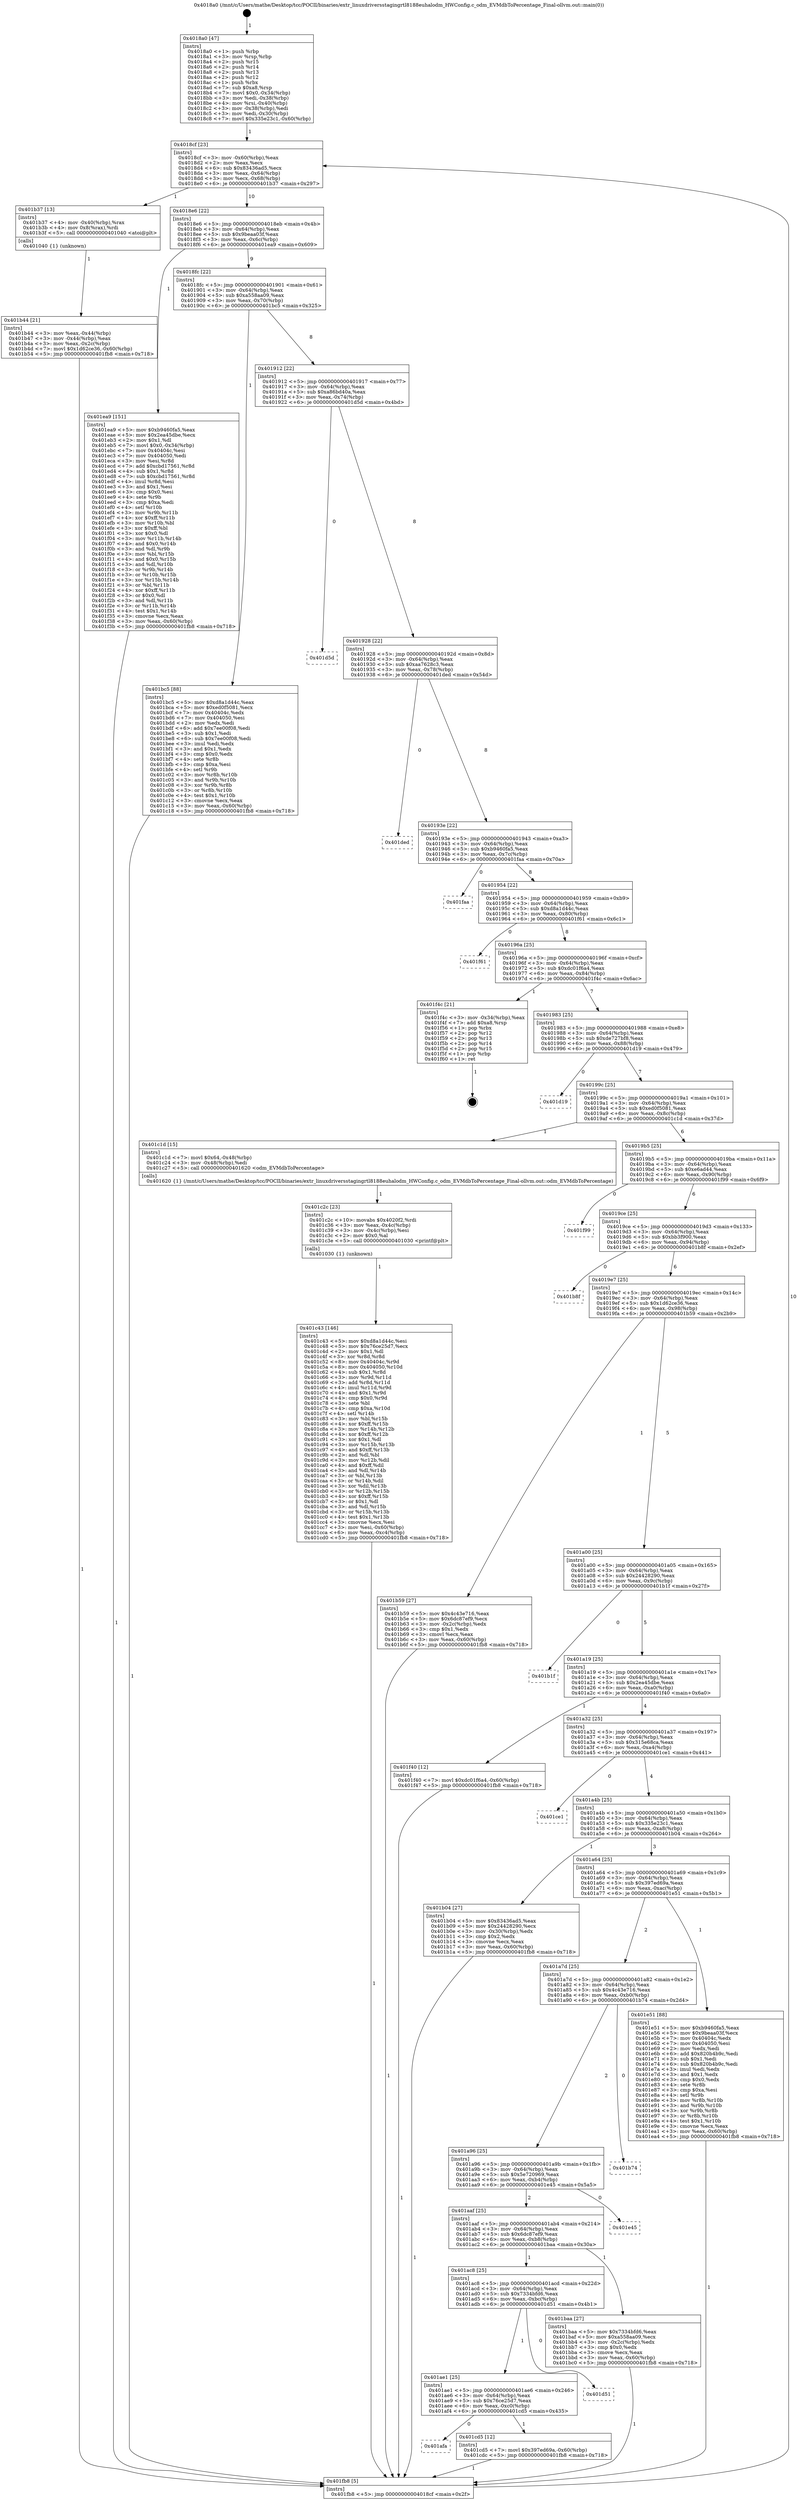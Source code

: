 digraph "0x4018a0" {
  label = "0x4018a0 (/mnt/c/Users/mathe/Desktop/tcc/POCII/binaries/extr_linuxdriversstagingrtl8188euhalodm_HWConfig.c_odm_EVMdbToPercentage_Final-ollvm.out::main(0))"
  labelloc = "t"
  node[shape=record]

  Entry [label="",width=0.3,height=0.3,shape=circle,fillcolor=black,style=filled]
  "0x4018cf" [label="{
     0x4018cf [23]\l
     | [instrs]\l
     &nbsp;&nbsp;0x4018cf \<+3\>: mov -0x60(%rbp),%eax\l
     &nbsp;&nbsp;0x4018d2 \<+2\>: mov %eax,%ecx\l
     &nbsp;&nbsp;0x4018d4 \<+6\>: sub $0x83436ad5,%ecx\l
     &nbsp;&nbsp;0x4018da \<+3\>: mov %eax,-0x64(%rbp)\l
     &nbsp;&nbsp;0x4018dd \<+3\>: mov %ecx,-0x68(%rbp)\l
     &nbsp;&nbsp;0x4018e0 \<+6\>: je 0000000000401b37 \<main+0x297\>\l
  }"]
  "0x401b37" [label="{
     0x401b37 [13]\l
     | [instrs]\l
     &nbsp;&nbsp;0x401b37 \<+4\>: mov -0x40(%rbp),%rax\l
     &nbsp;&nbsp;0x401b3b \<+4\>: mov 0x8(%rax),%rdi\l
     &nbsp;&nbsp;0x401b3f \<+5\>: call 0000000000401040 \<atoi@plt\>\l
     | [calls]\l
     &nbsp;&nbsp;0x401040 \{1\} (unknown)\l
  }"]
  "0x4018e6" [label="{
     0x4018e6 [22]\l
     | [instrs]\l
     &nbsp;&nbsp;0x4018e6 \<+5\>: jmp 00000000004018eb \<main+0x4b\>\l
     &nbsp;&nbsp;0x4018eb \<+3\>: mov -0x64(%rbp),%eax\l
     &nbsp;&nbsp;0x4018ee \<+5\>: sub $0x9beaa03f,%eax\l
     &nbsp;&nbsp;0x4018f3 \<+3\>: mov %eax,-0x6c(%rbp)\l
     &nbsp;&nbsp;0x4018f6 \<+6\>: je 0000000000401ea9 \<main+0x609\>\l
  }"]
  Exit [label="",width=0.3,height=0.3,shape=circle,fillcolor=black,style=filled,peripheries=2]
  "0x401ea9" [label="{
     0x401ea9 [151]\l
     | [instrs]\l
     &nbsp;&nbsp;0x401ea9 \<+5\>: mov $0xb9460fa5,%eax\l
     &nbsp;&nbsp;0x401eae \<+5\>: mov $0x2ea45dbe,%ecx\l
     &nbsp;&nbsp;0x401eb3 \<+2\>: mov $0x1,%dl\l
     &nbsp;&nbsp;0x401eb5 \<+7\>: movl $0x0,-0x34(%rbp)\l
     &nbsp;&nbsp;0x401ebc \<+7\>: mov 0x40404c,%esi\l
     &nbsp;&nbsp;0x401ec3 \<+7\>: mov 0x404050,%edi\l
     &nbsp;&nbsp;0x401eca \<+3\>: mov %esi,%r8d\l
     &nbsp;&nbsp;0x401ecd \<+7\>: add $0xcbd17561,%r8d\l
     &nbsp;&nbsp;0x401ed4 \<+4\>: sub $0x1,%r8d\l
     &nbsp;&nbsp;0x401ed8 \<+7\>: sub $0xcbd17561,%r8d\l
     &nbsp;&nbsp;0x401edf \<+4\>: imul %r8d,%esi\l
     &nbsp;&nbsp;0x401ee3 \<+3\>: and $0x1,%esi\l
     &nbsp;&nbsp;0x401ee6 \<+3\>: cmp $0x0,%esi\l
     &nbsp;&nbsp;0x401ee9 \<+4\>: sete %r9b\l
     &nbsp;&nbsp;0x401eed \<+3\>: cmp $0xa,%edi\l
     &nbsp;&nbsp;0x401ef0 \<+4\>: setl %r10b\l
     &nbsp;&nbsp;0x401ef4 \<+3\>: mov %r9b,%r11b\l
     &nbsp;&nbsp;0x401ef7 \<+4\>: xor $0xff,%r11b\l
     &nbsp;&nbsp;0x401efb \<+3\>: mov %r10b,%bl\l
     &nbsp;&nbsp;0x401efe \<+3\>: xor $0xff,%bl\l
     &nbsp;&nbsp;0x401f01 \<+3\>: xor $0x0,%dl\l
     &nbsp;&nbsp;0x401f04 \<+3\>: mov %r11b,%r14b\l
     &nbsp;&nbsp;0x401f07 \<+4\>: and $0x0,%r14b\l
     &nbsp;&nbsp;0x401f0b \<+3\>: and %dl,%r9b\l
     &nbsp;&nbsp;0x401f0e \<+3\>: mov %bl,%r15b\l
     &nbsp;&nbsp;0x401f11 \<+4\>: and $0x0,%r15b\l
     &nbsp;&nbsp;0x401f15 \<+3\>: and %dl,%r10b\l
     &nbsp;&nbsp;0x401f18 \<+3\>: or %r9b,%r14b\l
     &nbsp;&nbsp;0x401f1b \<+3\>: or %r10b,%r15b\l
     &nbsp;&nbsp;0x401f1e \<+3\>: xor %r15b,%r14b\l
     &nbsp;&nbsp;0x401f21 \<+3\>: or %bl,%r11b\l
     &nbsp;&nbsp;0x401f24 \<+4\>: xor $0xff,%r11b\l
     &nbsp;&nbsp;0x401f28 \<+3\>: or $0x0,%dl\l
     &nbsp;&nbsp;0x401f2b \<+3\>: and %dl,%r11b\l
     &nbsp;&nbsp;0x401f2e \<+3\>: or %r11b,%r14b\l
     &nbsp;&nbsp;0x401f31 \<+4\>: test $0x1,%r14b\l
     &nbsp;&nbsp;0x401f35 \<+3\>: cmovne %ecx,%eax\l
     &nbsp;&nbsp;0x401f38 \<+3\>: mov %eax,-0x60(%rbp)\l
     &nbsp;&nbsp;0x401f3b \<+5\>: jmp 0000000000401fb8 \<main+0x718\>\l
  }"]
  "0x4018fc" [label="{
     0x4018fc [22]\l
     | [instrs]\l
     &nbsp;&nbsp;0x4018fc \<+5\>: jmp 0000000000401901 \<main+0x61\>\l
     &nbsp;&nbsp;0x401901 \<+3\>: mov -0x64(%rbp),%eax\l
     &nbsp;&nbsp;0x401904 \<+5\>: sub $0xa558aa09,%eax\l
     &nbsp;&nbsp;0x401909 \<+3\>: mov %eax,-0x70(%rbp)\l
     &nbsp;&nbsp;0x40190c \<+6\>: je 0000000000401bc5 \<main+0x325\>\l
  }"]
  "0x401afa" [label="{
     0x401afa\l
  }", style=dashed]
  "0x401bc5" [label="{
     0x401bc5 [88]\l
     | [instrs]\l
     &nbsp;&nbsp;0x401bc5 \<+5\>: mov $0xd8a1d44c,%eax\l
     &nbsp;&nbsp;0x401bca \<+5\>: mov $0xed0f5081,%ecx\l
     &nbsp;&nbsp;0x401bcf \<+7\>: mov 0x40404c,%edx\l
     &nbsp;&nbsp;0x401bd6 \<+7\>: mov 0x404050,%esi\l
     &nbsp;&nbsp;0x401bdd \<+2\>: mov %edx,%edi\l
     &nbsp;&nbsp;0x401bdf \<+6\>: add $0x7ee00f08,%edi\l
     &nbsp;&nbsp;0x401be5 \<+3\>: sub $0x1,%edi\l
     &nbsp;&nbsp;0x401be8 \<+6\>: sub $0x7ee00f08,%edi\l
     &nbsp;&nbsp;0x401bee \<+3\>: imul %edi,%edx\l
     &nbsp;&nbsp;0x401bf1 \<+3\>: and $0x1,%edx\l
     &nbsp;&nbsp;0x401bf4 \<+3\>: cmp $0x0,%edx\l
     &nbsp;&nbsp;0x401bf7 \<+4\>: sete %r8b\l
     &nbsp;&nbsp;0x401bfb \<+3\>: cmp $0xa,%esi\l
     &nbsp;&nbsp;0x401bfe \<+4\>: setl %r9b\l
     &nbsp;&nbsp;0x401c02 \<+3\>: mov %r8b,%r10b\l
     &nbsp;&nbsp;0x401c05 \<+3\>: and %r9b,%r10b\l
     &nbsp;&nbsp;0x401c08 \<+3\>: xor %r9b,%r8b\l
     &nbsp;&nbsp;0x401c0b \<+3\>: or %r8b,%r10b\l
     &nbsp;&nbsp;0x401c0e \<+4\>: test $0x1,%r10b\l
     &nbsp;&nbsp;0x401c12 \<+3\>: cmovne %ecx,%eax\l
     &nbsp;&nbsp;0x401c15 \<+3\>: mov %eax,-0x60(%rbp)\l
     &nbsp;&nbsp;0x401c18 \<+5\>: jmp 0000000000401fb8 \<main+0x718\>\l
  }"]
  "0x401912" [label="{
     0x401912 [22]\l
     | [instrs]\l
     &nbsp;&nbsp;0x401912 \<+5\>: jmp 0000000000401917 \<main+0x77\>\l
     &nbsp;&nbsp;0x401917 \<+3\>: mov -0x64(%rbp),%eax\l
     &nbsp;&nbsp;0x40191a \<+5\>: sub $0xa86bd40a,%eax\l
     &nbsp;&nbsp;0x40191f \<+3\>: mov %eax,-0x74(%rbp)\l
     &nbsp;&nbsp;0x401922 \<+6\>: je 0000000000401d5d \<main+0x4bd\>\l
  }"]
  "0x401cd5" [label="{
     0x401cd5 [12]\l
     | [instrs]\l
     &nbsp;&nbsp;0x401cd5 \<+7\>: movl $0x397ed69a,-0x60(%rbp)\l
     &nbsp;&nbsp;0x401cdc \<+5\>: jmp 0000000000401fb8 \<main+0x718\>\l
  }"]
  "0x401d5d" [label="{
     0x401d5d\l
  }", style=dashed]
  "0x401928" [label="{
     0x401928 [22]\l
     | [instrs]\l
     &nbsp;&nbsp;0x401928 \<+5\>: jmp 000000000040192d \<main+0x8d\>\l
     &nbsp;&nbsp;0x40192d \<+3\>: mov -0x64(%rbp),%eax\l
     &nbsp;&nbsp;0x401930 \<+5\>: sub $0xaa7628c3,%eax\l
     &nbsp;&nbsp;0x401935 \<+3\>: mov %eax,-0x78(%rbp)\l
     &nbsp;&nbsp;0x401938 \<+6\>: je 0000000000401ded \<main+0x54d\>\l
  }"]
  "0x401ae1" [label="{
     0x401ae1 [25]\l
     | [instrs]\l
     &nbsp;&nbsp;0x401ae1 \<+5\>: jmp 0000000000401ae6 \<main+0x246\>\l
     &nbsp;&nbsp;0x401ae6 \<+3\>: mov -0x64(%rbp),%eax\l
     &nbsp;&nbsp;0x401ae9 \<+5\>: sub $0x76ce25d7,%eax\l
     &nbsp;&nbsp;0x401aee \<+6\>: mov %eax,-0xc0(%rbp)\l
     &nbsp;&nbsp;0x401af4 \<+6\>: je 0000000000401cd5 \<main+0x435\>\l
  }"]
  "0x401ded" [label="{
     0x401ded\l
  }", style=dashed]
  "0x40193e" [label="{
     0x40193e [22]\l
     | [instrs]\l
     &nbsp;&nbsp;0x40193e \<+5\>: jmp 0000000000401943 \<main+0xa3\>\l
     &nbsp;&nbsp;0x401943 \<+3\>: mov -0x64(%rbp),%eax\l
     &nbsp;&nbsp;0x401946 \<+5\>: sub $0xb9460fa5,%eax\l
     &nbsp;&nbsp;0x40194b \<+3\>: mov %eax,-0x7c(%rbp)\l
     &nbsp;&nbsp;0x40194e \<+6\>: je 0000000000401faa \<main+0x70a\>\l
  }"]
  "0x401d51" [label="{
     0x401d51\l
  }", style=dashed]
  "0x401faa" [label="{
     0x401faa\l
  }", style=dashed]
  "0x401954" [label="{
     0x401954 [22]\l
     | [instrs]\l
     &nbsp;&nbsp;0x401954 \<+5\>: jmp 0000000000401959 \<main+0xb9\>\l
     &nbsp;&nbsp;0x401959 \<+3\>: mov -0x64(%rbp),%eax\l
     &nbsp;&nbsp;0x40195c \<+5\>: sub $0xd8a1d44c,%eax\l
     &nbsp;&nbsp;0x401961 \<+3\>: mov %eax,-0x80(%rbp)\l
     &nbsp;&nbsp;0x401964 \<+6\>: je 0000000000401f61 \<main+0x6c1\>\l
  }"]
  "0x401c43" [label="{
     0x401c43 [146]\l
     | [instrs]\l
     &nbsp;&nbsp;0x401c43 \<+5\>: mov $0xd8a1d44c,%esi\l
     &nbsp;&nbsp;0x401c48 \<+5\>: mov $0x76ce25d7,%ecx\l
     &nbsp;&nbsp;0x401c4d \<+2\>: mov $0x1,%dl\l
     &nbsp;&nbsp;0x401c4f \<+3\>: xor %r8d,%r8d\l
     &nbsp;&nbsp;0x401c52 \<+8\>: mov 0x40404c,%r9d\l
     &nbsp;&nbsp;0x401c5a \<+8\>: mov 0x404050,%r10d\l
     &nbsp;&nbsp;0x401c62 \<+4\>: sub $0x1,%r8d\l
     &nbsp;&nbsp;0x401c66 \<+3\>: mov %r9d,%r11d\l
     &nbsp;&nbsp;0x401c69 \<+3\>: add %r8d,%r11d\l
     &nbsp;&nbsp;0x401c6c \<+4\>: imul %r11d,%r9d\l
     &nbsp;&nbsp;0x401c70 \<+4\>: and $0x1,%r9d\l
     &nbsp;&nbsp;0x401c74 \<+4\>: cmp $0x0,%r9d\l
     &nbsp;&nbsp;0x401c78 \<+3\>: sete %bl\l
     &nbsp;&nbsp;0x401c7b \<+4\>: cmp $0xa,%r10d\l
     &nbsp;&nbsp;0x401c7f \<+4\>: setl %r14b\l
     &nbsp;&nbsp;0x401c83 \<+3\>: mov %bl,%r15b\l
     &nbsp;&nbsp;0x401c86 \<+4\>: xor $0xff,%r15b\l
     &nbsp;&nbsp;0x401c8a \<+3\>: mov %r14b,%r12b\l
     &nbsp;&nbsp;0x401c8d \<+4\>: xor $0xff,%r12b\l
     &nbsp;&nbsp;0x401c91 \<+3\>: xor $0x1,%dl\l
     &nbsp;&nbsp;0x401c94 \<+3\>: mov %r15b,%r13b\l
     &nbsp;&nbsp;0x401c97 \<+4\>: and $0xff,%r13b\l
     &nbsp;&nbsp;0x401c9b \<+2\>: and %dl,%bl\l
     &nbsp;&nbsp;0x401c9d \<+3\>: mov %r12b,%dil\l
     &nbsp;&nbsp;0x401ca0 \<+4\>: and $0xff,%dil\l
     &nbsp;&nbsp;0x401ca4 \<+3\>: and %dl,%r14b\l
     &nbsp;&nbsp;0x401ca7 \<+3\>: or %bl,%r13b\l
     &nbsp;&nbsp;0x401caa \<+3\>: or %r14b,%dil\l
     &nbsp;&nbsp;0x401cad \<+3\>: xor %dil,%r13b\l
     &nbsp;&nbsp;0x401cb0 \<+3\>: or %r12b,%r15b\l
     &nbsp;&nbsp;0x401cb3 \<+4\>: xor $0xff,%r15b\l
     &nbsp;&nbsp;0x401cb7 \<+3\>: or $0x1,%dl\l
     &nbsp;&nbsp;0x401cba \<+3\>: and %dl,%r15b\l
     &nbsp;&nbsp;0x401cbd \<+3\>: or %r15b,%r13b\l
     &nbsp;&nbsp;0x401cc0 \<+4\>: test $0x1,%r13b\l
     &nbsp;&nbsp;0x401cc4 \<+3\>: cmovne %ecx,%esi\l
     &nbsp;&nbsp;0x401cc7 \<+3\>: mov %esi,-0x60(%rbp)\l
     &nbsp;&nbsp;0x401cca \<+6\>: mov %eax,-0xc4(%rbp)\l
     &nbsp;&nbsp;0x401cd0 \<+5\>: jmp 0000000000401fb8 \<main+0x718\>\l
  }"]
  "0x401f61" [label="{
     0x401f61\l
  }", style=dashed]
  "0x40196a" [label="{
     0x40196a [25]\l
     | [instrs]\l
     &nbsp;&nbsp;0x40196a \<+5\>: jmp 000000000040196f \<main+0xcf\>\l
     &nbsp;&nbsp;0x40196f \<+3\>: mov -0x64(%rbp),%eax\l
     &nbsp;&nbsp;0x401972 \<+5\>: sub $0xdc01f6a4,%eax\l
     &nbsp;&nbsp;0x401977 \<+6\>: mov %eax,-0x84(%rbp)\l
     &nbsp;&nbsp;0x40197d \<+6\>: je 0000000000401f4c \<main+0x6ac\>\l
  }"]
  "0x401c2c" [label="{
     0x401c2c [23]\l
     | [instrs]\l
     &nbsp;&nbsp;0x401c2c \<+10\>: movabs $0x4020f2,%rdi\l
     &nbsp;&nbsp;0x401c36 \<+3\>: mov %eax,-0x4c(%rbp)\l
     &nbsp;&nbsp;0x401c39 \<+3\>: mov -0x4c(%rbp),%esi\l
     &nbsp;&nbsp;0x401c3c \<+2\>: mov $0x0,%al\l
     &nbsp;&nbsp;0x401c3e \<+5\>: call 0000000000401030 \<printf@plt\>\l
     | [calls]\l
     &nbsp;&nbsp;0x401030 \{1\} (unknown)\l
  }"]
  "0x401f4c" [label="{
     0x401f4c [21]\l
     | [instrs]\l
     &nbsp;&nbsp;0x401f4c \<+3\>: mov -0x34(%rbp),%eax\l
     &nbsp;&nbsp;0x401f4f \<+7\>: add $0xa8,%rsp\l
     &nbsp;&nbsp;0x401f56 \<+1\>: pop %rbx\l
     &nbsp;&nbsp;0x401f57 \<+2\>: pop %r12\l
     &nbsp;&nbsp;0x401f59 \<+2\>: pop %r13\l
     &nbsp;&nbsp;0x401f5b \<+2\>: pop %r14\l
     &nbsp;&nbsp;0x401f5d \<+2\>: pop %r15\l
     &nbsp;&nbsp;0x401f5f \<+1\>: pop %rbp\l
     &nbsp;&nbsp;0x401f60 \<+1\>: ret\l
  }"]
  "0x401983" [label="{
     0x401983 [25]\l
     | [instrs]\l
     &nbsp;&nbsp;0x401983 \<+5\>: jmp 0000000000401988 \<main+0xe8\>\l
     &nbsp;&nbsp;0x401988 \<+3\>: mov -0x64(%rbp),%eax\l
     &nbsp;&nbsp;0x40198b \<+5\>: sub $0xde727bf8,%eax\l
     &nbsp;&nbsp;0x401990 \<+6\>: mov %eax,-0x88(%rbp)\l
     &nbsp;&nbsp;0x401996 \<+6\>: je 0000000000401d19 \<main+0x479\>\l
  }"]
  "0x401ac8" [label="{
     0x401ac8 [25]\l
     | [instrs]\l
     &nbsp;&nbsp;0x401ac8 \<+5\>: jmp 0000000000401acd \<main+0x22d\>\l
     &nbsp;&nbsp;0x401acd \<+3\>: mov -0x64(%rbp),%eax\l
     &nbsp;&nbsp;0x401ad0 \<+5\>: sub $0x7334bfd6,%eax\l
     &nbsp;&nbsp;0x401ad5 \<+6\>: mov %eax,-0xbc(%rbp)\l
     &nbsp;&nbsp;0x401adb \<+6\>: je 0000000000401d51 \<main+0x4b1\>\l
  }"]
  "0x401d19" [label="{
     0x401d19\l
  }", style=dashed]
  "0x40199c" [label="{
     0x40199c [25]\l
     | [instrs]\l
     &nbsp;&nbsp;0x40199c \<+5\>: jmp 00000000004019a1 \<main+0x101\>\l
     &nbsp;&nbsp;0x4019a1 \<+3\>: mov -0x64(%rbp),%eax\l
     &nbsp;&nbsp;0x4019a4 \<+5\>: sub $0xed0f5081,%eax\l
     &nbsp;&nbsp;0x4019a9 \<+6\>: mov %eax,-0x8c(%rbp)\l
     &nbsp;&nbsp;0x4019af \<+6\>: je 0000000000401c1d \<main+0x37d\>\l
  }"]
  "0x401baa" [label="{
     0x401baa [27]\l
     | [instrs]\l
     &nbsp;&nbsp;0x401baa \<+5\>: mov $0x7334bfd6,%eax\l
     &nbsp;&nbsp;0x401baf \<+5\>: mov $0xa558aa09,%ecx\l
     &nbsp;&nbsp;0x401bb4 \<+3\>: mov -0x2c(%rbp),%edx\l
     &nbsp;&nbsp;0x401bb7 \<+3\>: cmp $0x0,%edx\l
     &nbsp;&nbsp;0x401bba \<+3\>: cmove %ecx,%eax\l
     &nbsp;&nbsp;0x401bbd \<+3\>: mov %eax,-0x60(%rbp)\l
     &nbsp;&nbsp;0x401bc0 \<+5\>: jmp 0000000000401fb8 \<main+0x718\>\l
  }"]
  "0x401c1d" [label="{
     0x401c1d [15]\l
     | [instrs]\l
     &nbsp;&nbsp;0x401c1d \<+7\>: movl $0x64,-0x48(%rbp)\l
     &nbsp;&nbsp;0x401c24 \<+3\>: mov -0x48(%rbp),%edi\l
     &nbsp;&nbsp;0x401c27 \<+5\>: call 0000000000401620 \<odm_EVMdbToPercentage\>\l
     | [calls]\l
     &nbsp;&nbsp;0x401620 \{1\} (/mnt/c/Users/mathe/Desktop/tcc/POCII/binaries/extr_linuxdriversstagingrtl8188euhalodm_HWConfig.c_odm_EVMdbToPercentage_Final-ollvm.out::odm_EVMdbToPercentage)\l
  }"]
  "0x4019b5" [label="{
     0x4019b5 [25]\l
     | [instrs]\l
     &nbsp;&nbsp;0x4019b5 \<+5\>: jmp 00000000004019ba \<main+0x11a\>\l
     &nbsp;&nbsp;0x4019ba \<+3\>: mov -0x64(%rbp),%eax\l
     &nbsp;&nbsp;0x4019bd \<+5\>: sub $0xe6ad44,%eax\l
     &nbsp;&nbsp;0x4019c2 \<+6\>: mov %eax,-0x90(%rbp)\l
     &nbsp;&nbsp;0x4019c8 \<+6\>: je 0000000000401f99 \<main+0x6f9\>\l
  }"]
  "0x401aaf" [label="{
     0x401aaf [25]\l
     | [instrs]\l
     &nbsp;&nbsp;0x401aaf \<+5\>: jmp 0000000000401ab4 \<main+0x214\>\l
     &nbsp;&nbsp;0x401ab4 \<+3\>: mov -0x64(%rbp),%eax\l
     &nbsp;&nbsp;0x401ab7 \<+5\>: sub $0x6dc87ef9,%eax\l
     &nbsp;&nbsp;0x401abc \<+6\>: mov %eax,-0xb8(%rbp)\l
     &nbsp;&nbsp;0x401ac2 \<+6\>: je 0000000000401baa \<main+0x30a\>\l
  }"]
  "0x401f99" [label="{
     0x401f99\l
  }", style=dashed]
  "0x4019ce" [label="{
     0x4019ce [25]\l
     | [instrs]\l
     &nbsp;&nbsp;0x4019ce \<+5\>: jmp 00000000004019d3 \<main+0x133\>\l
     &nbsp;&nbsp;0x4019d3 \<+3\>: mov -0x64(%rbp),%eax\l
     &nbsp;&nbsp;0x4019d6 \<+5\>: sub $0xbb3f900,%eax\l
     &nbsp;&nbsp;0x4019db \<+6\>: mov %eax,-0x94(%rbp)\l
     &nbsp;&nbsp;0x4019e1 \<+6\>: je 0000000000401b8f \<main+0x2ef\>\l
  }"]
  "0x401e45" [label="{
     0x401e45\l
  }", style=dashed]
  "0x401b8f" [label="{
     0x401b8f\l
  }", style=dashed]
  "0x4019e7" [label="{
     0x4019e7 [25]\l
     | [instrs]\l
     &nbsp;&nbsp;0x4019e7 \<+5\>: jmp 00000000004019ec \<main+0x14c\>\l
     &nbsp;&nbsp;0x4019ec \<+3\>: mov -0x64(%rbp),%eax\l
     &nbsp;&nbsp;0x4019ef \<+5\>: sub $0x1d62ce36,%eax\l
     &nbsp;&nbsp;0x4019f4 \<+6\>: mov %eax,-0x98(%rbp)\l
     &nbsp;&nbsp;0x4019fa \<+6\>: je 0000000000401b59 \<main+0x2b9\>\l
  }"]
  "0x401a96" [label="{
     0x401a96 [25]\l
     | [instrs]\l
     &nbsp;&nbsp;0x401a96 \<+5\>: jmp 0000000000401a9b \<main+0x1fb\>\l
     &nbsp;&nbsp;0x401a9b \<+3\>: mov -0x64(%rbp),%eax\l
     &nbsp;&nbsp;0x401a9e \<+5\>: sub $0x5e720969,%eax\l
     &nbsp;&nbsp;0x401aa3 \<+6\>: mov %eax,-0xb4(%rbp)\l
     &nbsp;&nbsp;0x401aa9 \<+6\>: je 0000000000401e45 \<main+0x5a5\>\l
  }"]
  "0x401b59" [label="{
     0x401b59 [27]\l
     | [instrs]\l
     &nbsp;&nbsp;0x401b59 \<+5\>: mov $0x4c43e716,%eax\l
     &nbsp;&nbsp;0x401b5e \<+5\>: mov $0x6dc87ef9,%ecx\l
     &nbsp;&nbsp;0x401b63 \<+3\>: mov -0x2c(%rbp),%edx\l
     &nbsp;&nbsp;0x401b66 \<+3\>: cmp $0x1,%edx\l
     &nbsp;&nbsp;0x401b69 \<+3\>: cmovl %ecx,%eax\l
     &nbsp;&nbsp;0x401b6c \<+3\>: mov %eax,-0x60(%rbp)\l
     &nbsp;&nbsp;0x401b6f \<+5\>: jmp 0000000000401fb8 \<main+0x718\>\l
  }"]
  "0x401a00" [label="{
     0x401a00 [25]\l
     | [instrs]\l
     &nbsp;&nbsp;0x401a00 \<+5\>: jmp 0000000000401a05 \<main+0x165\>\l
     &nbsp;&nbsp;0x401a05 \<+3\>: mov -0x64(%rbp),%eax\l
     &nbsp;&nbsp;0x401a08 \<+5\>: sub $0x24428290,%eax\l
     &nbsp;&nbsp;0x401a0d \<+6\>: mov %eax,-0x9c(%rbp)\l
     &nbsp;&nbsp;0x401a13 \<+6\>: je 0000000000401b1f \<main+0x27f\>\l
  }"]
  "0x401b74" [label="{
     0x401b74\l
  }", style=dashed]
  "0x401b1f" [label="{
     0x401b1f\l
  }", style=dashed]
  "0x401a19" [label="{
     0x401a19 [25]\l
     | [instrs]\l
     &nbsp;&nbsp;0x401a19 \<+5\>: jmp 0000000000401a1e \<main+0x17e\>\l
     &nbsp;&nbsp;0x401a1e \<+3\>: mov -0x64(%rbp),%eax\l
     &nbsp;&nbsp;0x401a21 \<+5\>: sub $0x2ea45dbe,%eax\l
     &nbsp;&nbsp;0x401a26 \<+6\>: mov %eax,-0xa0(%rbp)\l
     &nbsp;&nbsp;0x401a2c \<+6\>: je 0000000000401f40 \<main+0x6a0\>\l
  }"]
  "0x401a7d" [label="{
     0x401a7d [25]\l
     | [instrs]\l
     &nbsp;&nbsp;0x401a7d \<+5\>: jmp 0000000000401a82 \<main+0x1e2\>\l
     &nbsp;&nbsp;0x401a82 \<+3\>: mov -0x64(%rbp),%eax\l
     &nbsp;&nbsp;0x401a85 \<+5\>: sub $0x4c43e716,%eax\l
     &nbsp;&nbsp;0x401a8a \<+6\>: mov %eax,-0xb0(%rbp)\l
     &nbsp;&nbsp;0x401a90 \<+6\>: je 0000000000401b74 \<main+0x2d4\>\l
  }"]
  "0x401f40" [label="{
     0x401f40 [12]\l
     | [instrs]\l
     &nbsp;&nbsp;0x401f40 \<+7\>: movl $0xdc01f6a4,-0x60(%rbp)\l
     &nbsp;&nbsp;0x401f47 \<+5\>: jmp 0000000000401fb8 \<main+0x718\>\l
  }"]
  "0x401a32" [label="{
     0x401a32 [25]\l
     | [instrs]\l
     &nbsp;&nbsp;0x401a32 \<+5\>: jmp 0000000000401a37 \<main+0x197\>\l
     &nbsp;&nbsp;0x401a37 \<+3\>: mov -0x64(%rbp),%eax\l
     &nbsp;&nbsp;0x401a3a \<+5\>: sub $0x315e68ca,%eax\l
     &nbsp;&nbsp;0x401a3f \<+6\>: mov %eax,-0xa4(%rbp)\l
     &nbsp;&nbsp;0x401a45 \<+6\>: je 0000000000401ce1 \<main+0x441\>\l
  }"]
  "0x401e51" [label="{
     0x401e51 [88]\l
     | [instrs]\l
     &nbsp;&nbsp;0x401e51 \<+5\>: mov $0xb9460fa5,%eax\l
     &nbsp;&nbsp;0x401e56 \<+5\>: mov $0x9beaa03f,%ecx\l
     &nbsp;&nbsp;0x401e5b \<+7\>: mov 0x40404c,%edx\l
     &nbsp;&nbsp;0x401e62 \<+7\>: mov 0x404050,%esi\l
     &nbsp;&nbsp;0x401e69 \<+2\>: mov %edx,%edi\l
     &nbsp;&nbsp;0x401e6b \<+6\>: add $0x820b4b9c,%edi\l
     &nbsp;&nbsp;0x401e71 \<+3\>: sub $0x1,%edi\l
     &nbsp;&nbsp;0x401e74 \<+6\>: sub $0x820b4b9c,%edi\l
     &nbsp;&nbsp;0x401e7a \<+3\>: imul %edi,%edx\l
     &nbsp;&nbsp;0x401e7d \<+3\>: and $0x1,%edx\l
     &nbsp;&nbsp;0x401e80 \<+3\>: cmp $0x0,%edx\l
     &nbsp;&nbsp;0x401e83 \<+4\>: sete %r8b\l
     &nbsp;&nbsp;0x401e87 \<+3\>: cmp $0xa,%esi\l
     &nbsp;&nbsp;0x401e8a \<+4\>: setl %r9b\l
     &nbsp;&nbsp;0x401e8e \<+3\>: mov %r8b,%r10b\l
     &nbsp;&nbsp;0x401e91 \<+3\>: and %r9b,%r10b\l
     &nbsp;&nbsp;0x401e94 \<+3\>: xor %r9b,%r8b\l
     &nbsp;&nbsp;0x401e97 \<+3\>: or %r8b,%r10b\l
     &nbsp;&nbsp;0x401e9a \<+4\>: test $0x1,%r10b\l
     &nbsp;&nbsp;0x401e9e \<+3\>: cmovne %ecx,%eax\l
     &nbsp;&nbsp;0x401ea1 \<+3\>: mov %eax,-0x60(%rbp)\l
     &nbsp;&nbsp;0x401ea4 \<+5\>: jmp 0000000000401fb8 \<main+0x718\>\l
  }"]
  "0x401ce1" [label="{
     0x401ce1\l
  }", style=dashed]
  "0x401a4b" [label="{
     0x401a4b [25]\l
     | [instrs]\l
     &nbsp;&nbsp;0x401a4b \<+5\>: jmp 0000000000401a50 \<main+0x1b0\>\l
     &nbsp;&nbsp;0x401a50 \<+3\>: mov -0x64(%rbp),%eax\l
     &nbsp;&nbsp;0x401a53 \<+5\>: sub $0x335e23c1,%eax\l
     &nbsp;&nbsp;0x401a58 \<+6\>: mov %eax,-0xa8(%rbp)\l
     &nbsp;&nbsp;0x401a5e \<+6\>: je 0000000000401b04 \<main+0x264\>\l
  }"]
  "0x401b44" [label="{
     0x401b44 [21]\l
     | [instrs]\l
     &nbsp;&nbsp;0x401b44 \<+3\>: mov %eax,-0x44(%rbp)\l
     &nbsp;&nbsp;0x401b47 \<+3\>: mov -0x44(%rbp),%eax\l
     &nbsp;&nbsp;0x401b4a \<+3\>: mov %eax,-0x2c(%rbp)\l
     &nbsp;&nbsp;0x401b4d \<+7\>: movl $0x1d62ce36,-0x60(%rbp)\l
     &nbsp;&nbsp;0x401b54 \<+5\>: jmp 0000000000401fb8 \<main+0x718\>\l
  }"]
  "0x401b04" [label="{
     0x401b04 [27]\l
     | [instrs]\l
     &nbsp;&nbsp;0x401b04 \<+5\>: mov $0x83436ad5,%eax\l
     &nbsp;&nbsp;0x401b09 \<+5\>: mov $0x24428290,%ecx\l
     &nbsp;&nbsp;0x401b0e \<+3\>: mov -0x30(%rbp),%edx\l
     &nbsp;&nbsp;0x401b11 \<+3\>: cmp $0x2,%edx\l
     &nbsp;&nbsp;0x401b14 \<+3\>: cmovne %ecx,%eax\l
     &nbsp;&nbsp;0x401b17 \<+3\>: mov %eax,-0x60(%rbp)\l
     &nbsp;&nbsp;0x401b1a \<+5\>: jmp 0000000000401fb8 \<main+0x718\>\l
  }"]
  "0x401a64" [label="{
     0x401a64 [25]\l
     | [instrs]\l
     &nbsp;&nbsp;0x401a64 \<+5\>: jmp 0000000000401a69 \<main+0x1c9\>\l
     &nbsp;&nbsp;0x401a69 \<+3\>: mov -0x64(%rbp),%eax\l
     &nbsp;&nbsp;0x401a6c \<+5\>: sub $0x397ed69a,%eax\l
     &nbsp;&nbsp;0x401a71 \<+6\>: mov %eax,-0xac(%rbp)\l
     &nbsp;&nbsp;0x401a77 \<+6\>: je 0000000000401e51 \<main+0x5b1\>\l
  }"]
  "0x401fb8" [label="{
     0x401fb8 [5]\l
     | [instrs]\l
     &nbsp;&nbsp;0x401fb8 \<+5\>: jmp 00000000004018cf \<main+0x2f\>\l
  }"]
  "0x4018a0" [label="{
     0x4018a0 [47]\l
     | [instrs]\l
     &nbsp;&nbsp;0x4018a0 \<+1\>: push %rbp\l
     &nbsp;&nbsp;0x4018a1 \<+3\>: mov %rsp,%rbp\l
     &nbsp;&nbsp;0x4018a4 \<+2\>: push %r15\l
     &nbsp;&nbsp;0x4018a6 \<+2\>: push %r14\l
     &nbsp;&nbsp;0x4018a8 \<+2\>: push %r13\l
     &nbsp;&nbsp;0x4018aa \<+2\>: push %r12\l
     &nbsp;&nbsp;0x4018ac \<+1\>: push %rbx\l
     &nbsp;&nbsp;0x4018ad \<+7\>: sub $0xa8,%rsp\l
     &nbsp;&nbsp;0x4018b4 \<+7\>: movl $0x0,-0x34(%rbp)\l
     &nbsp;&nbsp;0x4018bb \<+3\>: mov %edi,-0x38(%rbp)\l
     &nbsp;&nbsp;0x4018be \<+4\>: mov %rsi,-0x40(%rbp)\l
     &nbsp;&nbsp;0x4018c2 \<+3\>: mov -0x38(%rbp),%edi\l
     &nbsp;&nbsp;0x4018c5 \<+3\>: mov %edi,-0x30(%rbp)\l
     &nbsp;&nbsp;0x4018c8 \<+7\>: movl $0x335e23c1,-0x60(%rbp)\l
  }"]
  Entry -> "0x4018a0" [label=" 1"]
  "0x4018cf" -> "0x401b37" [label=" 1"]
  "0x4018cf" -> "0x4018e6" [label=" 10"]
  "0x401f4c" -> Exit [label=" 1"]
  "0x4018e6" -> "0x401ea9" [label=" 1"]
  "0x4018e6" -> "0x4018fc" [label=" 9"]
  "0x401f40" -> "0x401fb8" [label=" 1"]
  "0x4018fc" -> "0x401bc5" [label=" 1"]
  "0x4018fc" -> "0x401912" [label=" 8"]
  "0x401ea9" -> "0x401fb8" [label=" 1"]
  "0x401912" -> "0x401d5d" [label=" 0"]
  "0x401912" -> "0x401928" [label=" 8"]
  "0x401e51" -> "0x401fb8" [label=" 1"]
  "0x401928" -> "0x401ded" [label=" 0"]
  "0x401928" -> "0x40193e" [label=" 8"]
  "0x401ae1" -> "0x401afa" [label=" 0"]
  "0x40193e" -> "0x401faa" [label=" 0"]
  "0x40193e" -> "0x401954" [label=" 8"]
  "0x401ae1" -> "0x401cd5" [label=" 1"]
  "0x401954" -> "0x401f61" [label=" 0"]
  "0x401954" -> "0x40196a" [label=" 8"]
  "0x401ac8" -> "0x401ae1" [label=" 1"]
  "0x40196a" -> "0x401f4c" [label=" 1"]
  "0x40196a" -> "0x401983" [label=" 7"]
  "0x401ac8" -> "0x401d51" [label=" 0"]
  "0x401983" -> "0x401d19" [label=" 0"]
  "0x401983" -> "0x40199c" [label=" 7"]
  "0x401cd5" -> "0x401fb8" [label=" 1"]
  "0x40199c" -> "0x401c1d" [label=" 1"]
  "0x40199c" -> "0x4019b5" [label=" 6"]
  "0x401c43" -> "0x401fb8" [label=" 1"]
  "0x4019b5" -> "0x401f99" [label=" 0"]
  "0x4019b5" -> "0x4019ce" [label=" 6"]
  "0x401c1d" -> "0x401c2c" [label=" 1"]
  "0x4019ce" -> "0x401b8f" [label=" 0"]
  "0x4019ce" -> "0x4019e7" [label=" 6"]
  "0x401bc5" -> "0x401fb8" [label=" 1"]
  "0x4019e7" -> "0x401b59" [label=" 1"]
  "0x4019e7" -> "0x401a00" [label=" 5"]
  "0x401aaf" -> "0x401ac8" [label=" 1"]
  "0x401a00" -> "0x401b1f" [label=" 0"]
  "0x401a00" -> "0x401a19" [label=" 5"]
  "0x401aaf" -> "0x401baa" [label=" 1"]
  "0x401a19" -> "0x401f40" [label=" 1"]
  "0x401a19" -> "0x401a32" [label=" 4"]
  "0x401a96" -> "0x401aaf" [label=" 2"]
  "0x401a32" -> "0x401ce1" [label=" 0"]
  "0x401a32" -> "0x401a4b" [label=" 4"]
  "0x401a96" -> "0x401e45" [label=" 0"]
  "0x401a4b" -> "0x401b04" [label=" 1"]
  "0x401a4b" -> "0x401a64" [label=" 3"]
  "0x401b04" -> "0x401fb8" [label=" 1"]
  "0x4018a0" -> "0x4018cf" [label=" 1"]
  "0x401fb8" -> "0x4018cf" [label=" 10"]
  "0x401b37" -> "0x401b44" [label=" 1"]
  "0x401b44" -> "0x401fb8" [label=" 1"]
  "0x401b59" -> "0x401fb8" [label=" 1"]
  "0x401baa" -> "0x401fb8" [label=" 1"]
  "0x401a64" -> "0x401e51" [label=" 1"]
  "0x401a64" -> "0x401a7d" [label=" 2"]
  "0x401c2c" -> "0x401c43" [label=" 1"]
  "0x401a7d" -> "0x401b74" [label=" 0"]
  "0x401a7d" -> "0x401a96" [label=" 2"]
}
